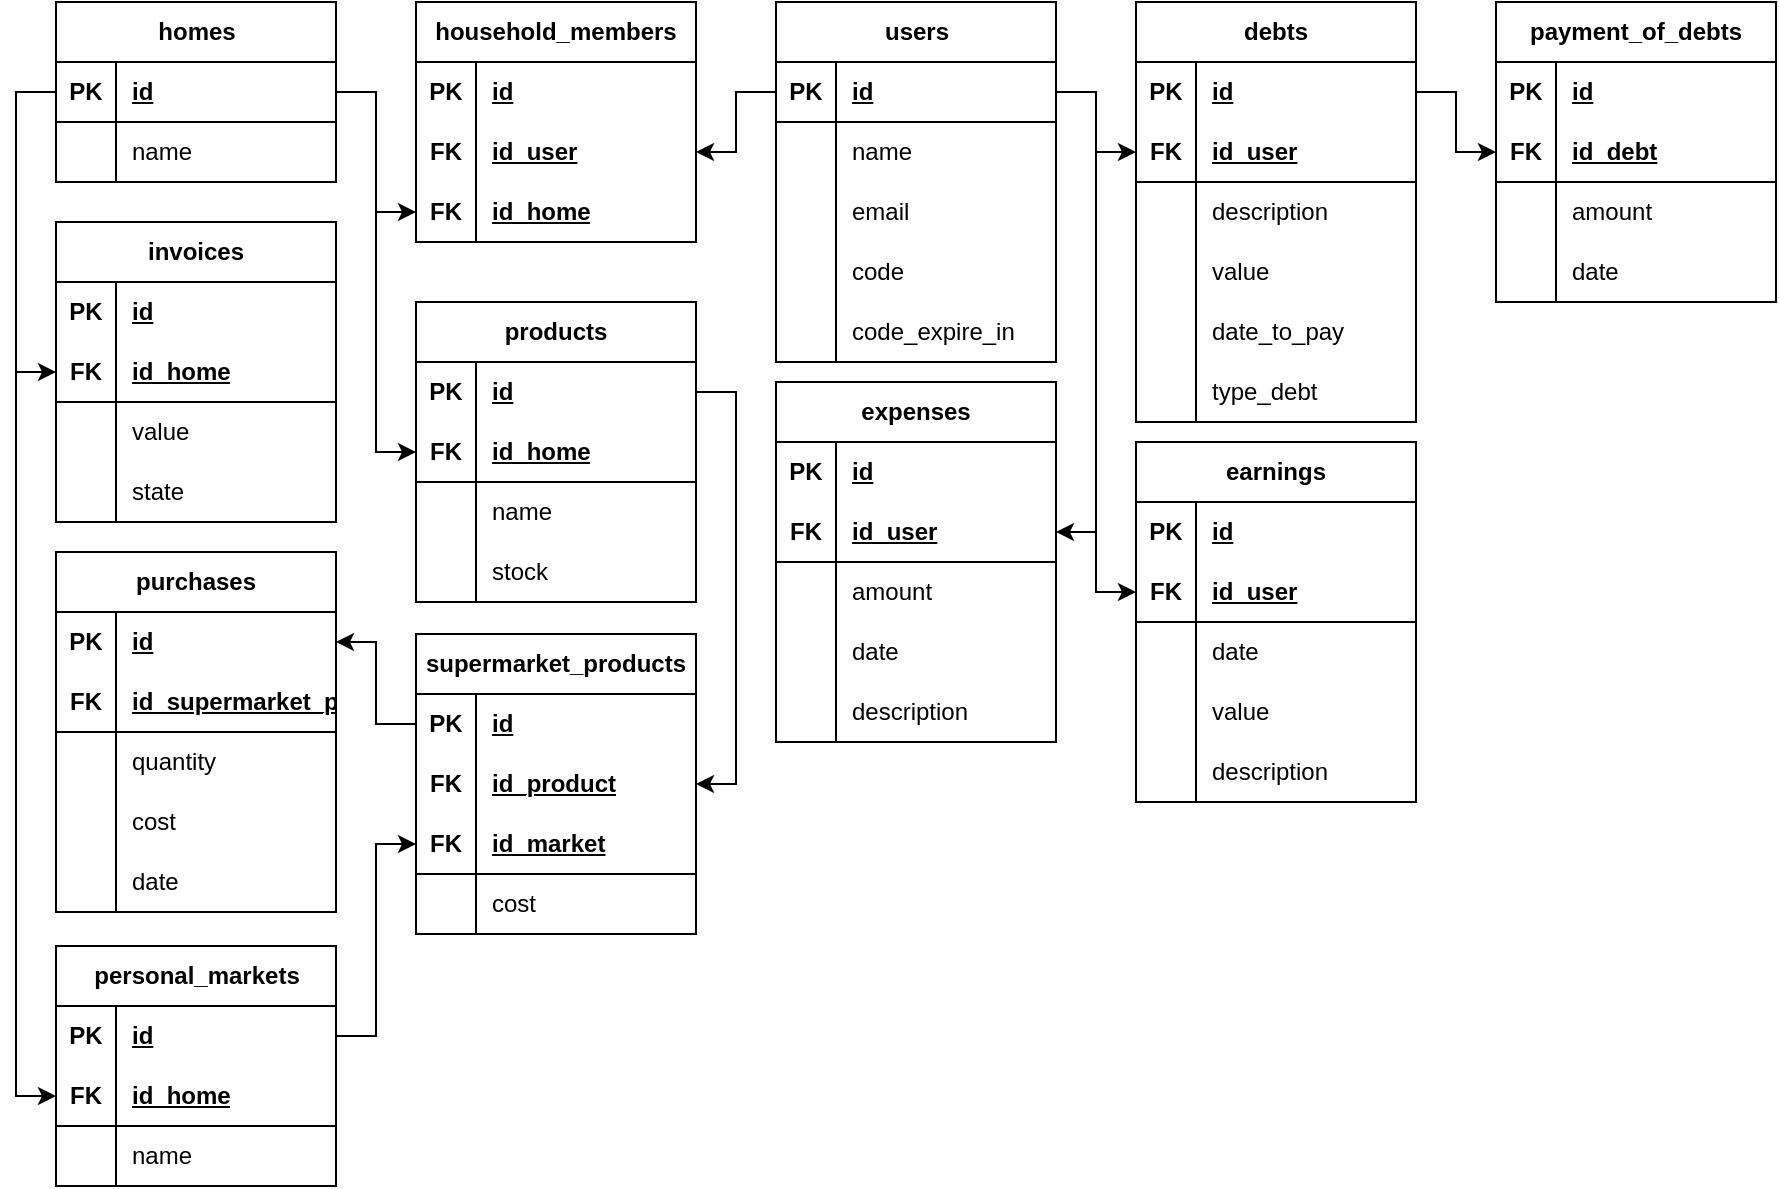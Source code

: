 <mxfile version="22.1.17" type="device">
  <diagram name="Page-1" id="uvVnItt-vGCPwo_DeW2X">
    <mxGraphModel dx="1674" dy="724" grid="1" gridSize="10" guides="1" tooltips="1" connect="1" arrows="1" fold="1" page="1" pageScale="1" pageWidth="919" pageHeight="1100" math="0" shadow="0">
      <root>
        <mxCell id="0" />
        <mxCell id="1" parent="0" />
        <mxCell id="PU5zKOmHV8RLl6AwX77w-1" value="homes" style="shape=table;startSize=30;container=1;collapsible=1;childLayout=tableLayout;fixedRows=1;rowLines=0;fontStyle=1;align=center;resizeLast=1;html=1;" parent="1" vertex="1">
          <mxGeometry x="30" y="20" width="140" height="90" as="geometry">
            <mxRectangle x="30" y="20" width="80" height="30" as="alternateBounds" />
          </mxGeometry>
        </mxCell>
        <mxCell id="PU5zKOmHV8RLl6AwX77w-2" value="" style="shape=tableRow;horizontal=0;startSize=0;swimlaneHead=0;swimlaneBody=0;fillColor=none;collapsible=0;dropTarget=0;points=[[0,0.5],[1,0.5]];portConstraint=eastwest;top=0;left=0;right=0;bottom=1;" parent="PU5zKOmHV8RLl6AwX77w-1" vertex="1">
          <mxGeometry y="30" width="140" height="30" as="geometry" />
        </mxCell>
        <mxCell id="PU5zKOmHV8RLl6AwX77w-3" value="PK" style="shape=partialRectangle;connectable=0;fillColor=none;top=0;left=0;bottom=0;right=0;fontStyle=1;overflow=hidden;whiteSpace=wrap;html=1;" parent="PU5zKOmHV8RLl6AwX77w-2" vertex="1">
          <mxGeometry width="30" height="30" as="geometry">
            <mxRectangle width="30" height="30" as="alternateBounds" />
          </mxGeometry>
        </mxCell>
        <mxCell id="PU5zKOmHV8RLl6AwX77w-4" value="id" style="shape=partialRectangle;connectable=0;fillColor=none;top=0;left=0;bottom=0;right=0;align=left;spacingLeft=6;fontStyle=5;overflow=hidden;whiteSpace=wrap;html=1;" parent="PU5zKOmHV8RLl6AwX77w-2" vertex="1">
          <mxGeometry x="30" width="110" height="30" as="geometry">
            <mxRectangle width="110" height="30" as="alternateBounds" />
          </mxGeometry>
        </mxCell>
        <mxCell id="PU5zKOmHV8RLl6AwX77w-5" value="" style="shape=tableRow;horizontal=0;startSize=0;swimlaneHead=0;swimlaneBody=0;fillColor=none;collapsible=0;dropTarget=0;points=[[0,0.5],[1,0.5]];portConstraint=eastwest;top=0;left=0;right=0;bottom=0;" parent="PU5zKOmHV8RLl6AwX77w-1" vertex="1">
          <mxGeometry y="60" width="140" height="30" as="geometry" />
        </mxCell>
        <mxCell id="PU5zKOmHV8RLl6AwX77w-6" value="" style="shape=partialRectangle;connectable=0;fillColor=none;top=0;left=0;bottom=0;right=0;editable=1;overflow=hidden;whiteSpace=wrap;html=1;" parent="PU5zKOmHV8RLl6AwX77w-5" vertex="1">
          <mxGeometry width="30" height="30" as="geometry">
            <mxRectangle width="30" height="30" as="alternateBounds" />
          </mxGeometry>
        </mxCell>
        <mxCell id="PU5zKOmHV8RLl6AwX77w-7" value="name" style="shape=partialRectangle;connectable=0;fillColor=none;top=0;left=0;bottom=0;right=0;align=left;spacingLeft=6;overflow=hidden;whiteSpace=wrap;html=1;" parent="PU5zKOmHV8RLl6AwX77w-5" vertex="1">
          <mxGeometry x="30" width="110" height="30" as="geometry">
            <mxRectangle width="110" height="30" as="alternateBounds" />
          </mxGeometry>
        </mxCell>
        <mxCell id="PU5zKOmHV8RLl6AwX77w-39" value="household_members" style="shape=table;startSize=30;container=1;collapsible=1;childLayout=tableLayout;fixedRows=1;rowLines=0;fontStyle=1;align=center;resizeLast=1;html=1;whiteSpace=wrap;" parent="1" vertex="1">
          <mxGeometry x="210" y="20" width="140" height="120" as="geometry">
            <mxRectangle x="210" y="20" width="160" height="30" as="alternateBounds" />
          </mxGeometry>
        </mxCell>
        <mxCell id="PU5zKOmHV8RLl6AwX77w-40" value="" style="shape=tableRow;horizontal=0;startSize=0;swimlaneHead=0;swimlaneBody=0;fillColor=none;collapsible=0;dropTarget=0;points=[[0,0.5],[1,0.5]];portConstraint=eastwest;top=0;left=0;right=0;bottom=0;html=1;" parent="PU5zKOmHV8RLl6AwX77w-39" vertex="1">
          <mxGeometry y="30" width="140" height="30" as="geometry" />
        </mxCell>
        <mxCell id="PU5zKOmHV8RLl6AwX77w-41" value="PK" style="shape=partialRectangle;connectable=0;fillColor=none;top=0;left=0;bottom=0;right=0;fontStyle=1;overflow=hidden;html=1;whiteSpace=wrap;" parent="PU5zKOmHV8RLl6AwX77w-40" vertex="1">
          <mxGeometry width="30" height="30" as="geometry">
            <mxRectangle width="30" height="30" as="alternateBounds" />
          </mxGeometry>
        </mxCell>
        <mxCell id="PU5zKOmHV8RLl6AwX77w-42" value="id" style="shape=partialRectangle;connectable=0;fillColor=none;top=0;left=0;bottom=0;right=0;align=left;spacingLeft=6;fontStyle=5;overflow=hidden;html=1;whiteSpace=wrap;" parent="PU5zKOmHV8RLl6AwX77w-40" vertex="1">
          <mxGeometry x="30" width="110" height="30" as="geometry">
            <mxRectangle width="110" height="30" as="alternateBounds" />
          </mxGeometry>
        </mxCell>
        <mxCell id="PU5zKOmHV8RLl6AwX77w-52" style="shape=tableRow;horizontal=0;startSize=0;swimlaneHead=0;swimlaneBody=0;fillColor=none;collapsible=0;dropTarget=0;points=[[0,0.5],[1,0.5]];portConstraint=eastwest;top=0;left=0;right=0;bottom=0;html=1;" parent="PU5zKOmHV8RLl6AwX77w-39" vertex="1">
          <mxGeometry y="60" width="140" height="30" as="geometry" />
        </mxCell>
        <mxCell id="PU5zKOmHV8RLl6AwX77w-53" value="FK" style="shape=partialRectangle;connectable=0;fillColor=none;top=0;left=0;bottom=0;right=0;fontStyle=1;overflow=hidden;html=1;whiteSpace=wrap;" parent="PU5zKOmHV8RLl6AwX77w-52" vertex="1">
          <mxGeometry width="30" height="30" as="geometry">
            <mxRectangle width="30" height="30" as="alternateBounds" />
          </mxGeometry>
        </mxCell>
        <mxCell id="PU5zKOmHV8RLl6AwX77w-54" value="id_user" style="shape=partialRectangle;connectable=0;fillColor=none;top=0;left=0;bottom=0;right=0;align=left;spacingLeft=6;fontStyle=5;overflow=hidden;html=1;whiteSpace=wrap;" parent="PU5zKOmHV8RLl6AwX77w-52" vertex="1">
          <mxGeometry x="30" width="110" height="30" as="geometry">
            <mxRectangle width="110" height="30" as="alternateBounds" />
          </mxGeometry>
        </mxCell>
        <mxCell id="PU5zKOmHV8RLl6AwX77w-43" value="" style="shape=tableRow;horizontal=0;startSize=0;swimlaneHead=0;swimlaneBody=0;fillColor=none;collapsible=0;dropTarget=0;points=[[0,0.5],[1,0.5]];portConstraint=eastwest;top=0;left=0;right=0;bottom=1;html=1;" parent="PU5zKOmHV8RLl6AwX77w-39" vertex="1">
          <mxGeometry y="90" width="140" height="30" as="geometry" />
        </mxCell>
        <mxCell id="PU5zKOmHV8RLl6AwX77w-44" value="FK" style="shape=partialRectangle;connectable=0;fillColor=none;top=0;left=0;bottom=0;right=0;fontStyle=1;overflow=hidden;html=1;whiteSpace=wrap;" parent="PU5zKOmHV8RLl6AwX77w-43" vertex="1">
          <mxGeometry width="30" height="30" as="geometry">
            <mxRectangle width="30" height="30" as="alternateBounds" />
          </mxGeometry>
        </mxCell>
        <mxCell id="PU5zKOmHV8RLl6AwX77w-45" value="id_home" style="shape=partialRectangle;connectable=0;fillColor=none;top=0;left=0;bottom=0;right=0;align=left;spacingLeft=6;fontStyle=5;overflow=hidden;html=1;whiteSpace=wrap;" parent="PU5zKOmHV8RLl6AwX77w-43" vertex="1">
          <mxGeometry x="30" width="110" height="30" as="geometry">
            <mxRectangle width="110" height="30" as="alternateBounds" />
          </mxGeometry>
        </mxCell>
        <mxCell id="PU5zKOmHV8RLl6AwX77w-55" style="edgeStyle=orthogonalEdgeStyle;rounded=0;orthogonalLoop=1;jettySize=auto;html=1;" parent="1" source="PU5zKOmHV8RLl6AwX77w-2" target="PU5zKOmHV8RLl6AwX77w-43" edge="1">
          <mxGeometry relative="1" as="geometry" />
        </mxCell>
        <mxCell id="PU5zKOmHV8RLl6AwX77w-56" value="users" style="shape=table;startSize=30;container=1;collapsible=1;childLayout=tableLayout;fixedRows=1;rowLines=0;fontStyle=1;align=center;resizeLast=1;html=1;" parent="1" vertex="1">
          <mxGeometry x="390" y="20" width="140" height="180" as="geometry">
            <mxRectangle x="390" y="20" width="70" height="30" as="alternateBounds" />
          </mxGeometry>
        </mxCell>
        <mxCell id="PU5zKOmHV8RLl6AwX77w-57" value="" style="shape=tableRow;horizontal=0;startSize=0;swimlaneHead=0;swimlaneBody=0;fillColor=none;collapsible=0;dropTarget=0;points=[[0,0.5],[1,0.5]];portConstraint=eastwest;top=0;left=0;right=0;bottom=1;" parent="PU5zKOmHV8RLl6AwX77w-56" vertex="1">
          <mxGeometry y="30" width="140" height="30" as="geometry" />
        </mxCell>
        <mxCell id="PU5zKOmHV8RLl6AwX77w-58" value="PK" style="shape=partialRectangle;connectable=0;fillColor=none;top=0;left=0;bottom=0;right=0;fontStyle=1;overflow=hidden;whiteSpace=wrap;html=1;" parent="PU5zKOmHV8RLl6AwX77w-57" vertex="1">
          <mxGeometry width="30" height="30" as="geometry">
            <mxRectangle width="30" height="30" as="alternateBounds" />
          </mxGeometry>
        </mxCell>
        <mxCell id="PU5zKOmHV8RLl6AwX77w-59" value="id" style="shape=partialRectangle;connectable=0;fillColor=none;top=0;left=0;bottom=0;right=0;align=left;spacingLeft=6;fontStyle=5;overflow=hidden;whiteSpace=wrap;html=1;" parent="PU5zKOmHV8RLl6AwX77w-57" vertex="1">
          <mxGeometry x="30" width="110" height="30" as="geometry">
            <mxRectangle width="110" height="30" as="alternateBounds" />
          </mxGeometry>
        </mxCell>
        <mxCell id="PU5zKOmHV8RLl6AwX77w-60" value="" style="shape=tableRow;horizontal=0;startSize=0;swimlaneHead=0;swimlaneBody=0;fillColor=none;collapsible=0;dropTarget=0;points=[[0,0.5],[1,0.5]];portConstraint=eastwest;top=0;left=0;right=0;bottom=0;" parent="PU5zKOmHV8RLl6AwX77w-56" vertex="1">
          <mxGeometry y="60" width="140" height="30" as="geometry" />
        </mxCell>
        <mxCell id="PU5zKOmHV8RLl6AwX77w-61" value="" style="shape=partialRectangle;connectable=0;fillColor=none;top=0;left=0;bottom=0;right=0;editable=1;overflow=hidden;whiteSpace=wrap;html=1;" parent="PU5zKOmHV8RLl6AwX77w-60" vertex="1">
          <mxGeometry width="30" height="30" as="geometry">
            <mxRectangle width="30" height="30" as="alternateBounds" />
          </mxGeometry>
        </mxCell>
        <mxCell id="PU5zKOmHV8RLl6AwX77w-62" value="name" style="shape=partialRectangle;connectable=0;fillColor=none;top=0;left=0;bottom=0;right=0;align=left;spacingLeft=6;overflow=hidden;whiteSpace=wrap;html=1;" parent="PU5zKOmHV8RLl6AwX77w-60" vertex="1">
          <mxGeometry x="30" width="110" height="30" as="geometry">
            <mxRectangle width="110" height="30" as="alternateBounds" />
          </mxGeometry>
        </mxCell>
        <mxCell id="PU5zKOmHV8RLl6AwX77w-63" value="" style="shape=tableRow;horizontal=0;startSize=0;swimlaneHead=0;swimlaneBody=0;fillColor=none;collapsible=0;dropTarget=0;points=[[0,0.5],[1,0.5]];portConstraint=eastwest;top=0;left=0;right=0;bottom=0;" parent="PU5zKOmHV8RLl6AwX77w-56" vertex="1">
          <mxGeometry y="90" width="140" height="30" as="geometry" />
        </mxCell>
        <mxCell id="PU5zKOmHV8RLl6AwX77w-64" value="" style="shape=partialRectangle;connectable=0;fillColor=none;top=0;left=0;bottom=0;right=0;editable=1;overflow=hidden;whiteSpace=wrap;html=1;" parent="PU5zKOmHV8RLl6AwX77w-63" vertex="1">
          <mxGeometry width="30" height="30" as="geometry">
            <mxRectangle width="30" height="30" as="alternateBounds" />
          </mxGeometry>
        </mxCell>
        <mxCell id="PU5zKOmHV8RLl6AwX77w-65" value="email" style="shape=partialRectangle;connectable=0;fillColor=none;top=0;left=0;bottom=0;right=0;align=left;spacingLeft=6;overflow=hidden;whiteSpace=wrap;html=1;" parent="PU5zKOmHV8RLl6AwX77w-63" vertex="1">
          <mxGeometry x="30" width="110" height="30" as="geometry">
            <mxRectangle width="110" height="30" as="alternateBounds" />
          </mxGeometry>
        </mxCell>
        <mxCell id="PU5zKOmHV8RLl6AwX77w-66" value="" style="shape=tableRow;horizontal=0;startSize=0;swimlaneHead=0;swimlaneBody=0;fillColor=none;collapsible=0;dropTarget=0;points=[[0,0.5],[1,0.5]];portConstraint=eastwest;top=0;left=0;right=0;bottom=0;" parent="PU5zKOmHV8RLl6AwX77w-56" vertex="1">
          <mxGeometry y="120" width="140" height="30" as="geometry" />
        </mxCell>
        <mxCell id="PU5zKOmHV8RLl6AwX77w-67" value="" style="shape=partialRectangle;connectable=0;fillColor=none;top=0;left=0;bottom=0;right=0;editable=1;overflow=hidden;whiteSpace=wrap;html=1;" parent="PU5zKOmHV8RLl6AwX77w-66" vertex="1">
          <mxGeometry width="30" height="30" as="geometry">
            <mxRectangle width="30" height="30" as="alternateBounds" />
          </mxGeometry>
        </mxCell>
        <mxCell id="PU5zKOmHV8RLl6AwX77w-68" value="code" style="shape=partialRectangle;connectable=0;fillColor=none;top=0;left=0;bottom=0;right=0;align=left;spacingLeft=6;overflow=hidden;whiteSpace=wrap;html=1;" parent="PU5zKOmHV8RLl6AwX77w-66" vertex="1">
          <mxGeometry x="30" width="110" height="30" as="geometry">
            <mxRectangle width="110" height="30" as="alternateBounds" />
          </mxGeometry>
        </mxCell>
        <mxCell id="BmZ24VaSEGD09i6ftH6I-1" style="shape=tableRow;horizontal=0;startSize=0;swimlaneHead=0;swimlaneBody=0;fillColor=none;collapsible=0;dropTarget=0;points=[[0,0.5],[1,0.5]];portConstraint=eastwest;top=0;left=0;right=0;bottom=0;" parent="PU5zKOmHV8RLl6AwX77w-56" vertex="1">
          <mxGeometry y="150" width="140" height="30" as="geometry" />
        </mxCell>
        <mxCell id="BmZ24VaSEGD09i6ftH6I-2" style="shape=partialRectangle;connectable=0;fillColor=none;top=0;left=0;bottom=0;right=0;editable=1;overflow=hidden;whiteSpace=wrap;html=1;" parent="BmZ24VaSEGD09i6ftH6I-1" vertex="1">
          <mxGeometry width="30" height="30" as="geometry">
            <mxRectangle width="30" height="30" as="alternateBounds" />
          </mxGeometry>
        </mxCell>
        <mxCell id="BmZ24VaSEGD09i6ftH6I-3" value="code_expire_in" style="shape=partialRectangle;connectable=0;fillColor=none;top=0;left=0;bottom=0;right=0;align=left;spacingLeft=6;overflow=hidden;whiteSpace=wrap;html=1;" parent="BmZ24VaSEGD09i6ftH6I-1" vertex="1">
          <mxGeometry x="30" width="110" height="30" as="geometry">
            <mxRectangle width="110" height="30" as="alternateBounds" />
          </mxGeometry>
        </mxCell>
        <mxCell id="PU5zKOmHV8RLl6AwX77w-72" style="edgeStyle=orthogonalEdgeStyle;rounded=0;orthogonalLoop=1;jettySize=auto;html=1;" parent="1" source="PU5zKOmHV8RLl6AwX77w-57" target="PU5zKOmHV8RLl6AwX77w-52" edge="1">
          <mxGeometry relative="1" as="geometry" />
        </mxCell>
        <mxCell id="PU5zKOmHV8RLl6AwX77w-73" value="debts" style="shape=table;startSize=30;container=1;collapsible=1;childLayout=tableLayout;fixedRows=1;rowLines=0;fontStyle=1;align=center;resizeLast=1;html=1;whiteSpace=wrap;" parent="1" vertex="1">
          <mxGeometry x="570" y="20" width="140" height="210" as="geometry" />
        </mxCell>
        <mxCell id="PU5zKOmHV8RLl6AwX77w-74" value="" style="shape=tableRow;horizontal=0;startSize=0;swimlaneHead=0;swimlaneBody=0;fillColor=none;collapsible=0;dropTarget=0;points=[[0,0.5],[1,0.5]];portConstraint=eastwest;top=0;left=0;right=0;bottom=0;html=1;swimlaneLine=1;" parent="PU5zKOmHV8RLl6AwX77w-73" vertex="1">
          <mxGeometry y="30" width="140" height="30" as="geometry" />
        </mxCell>
        <mxCell id="PU5zKOmHV8RLl6AwX77w-75" value="PK" style="shape=partialRectangle;connectable=0;fillColor=none;top=0;left=0;bottom=0;right=0;fontStyle=1;overflow=hidden;html=1;whiteSpace=wrap;" parent="PU5zKOmHV8RLl6AwX77w-74" vertex="1">
          <mxGeometry width="30" height="30" as="geometry">
            <mxRectangle width="30" height="30" as="alternateBounds" />
          </mxGeometry>
        </mxCell>
        <mxCell id="PU5zKOmHV8RLl6AwX77w-76" value="id" style="shape=partialRectangle;connectable=0;fillColor=none;top=0;left=0;bottom=0;right=0;align=left;spacingLeft=6;fontStyle=5;overflow=hidden;html=1;whiteSpace=wrap;" parent="PU5zKOmHV8RLl6AwX77w-74" vertex="1">
          <mxGeometry x="30" width="110" height="30" as="geometry">
            <mxRectangle width="110" height="30" as="alternateBounds" />
          </mxGeometry>
        </mxCell>
        <mxCell id="PU5zKOmHV8RLl6AwX77w-95" style="shape=tableRow;horizontal=0;startSize=0;swimlaneHead=0;swimlaneBody=0;fillColor=none;collapsible=0;dropTarget=0;points=[[0,0.5],[1,0.5]];portConstraint=eastwest;top=0;left=0;right=0;bottom=1;html=1;swimlaneLine=1;" parent="PU5zKOmHV8RLl6AwX77w-73" vertex="1">
          <mxGeometry y="60" width="140" height="30" as="geometry" />
        </mxCell>
        <mxCell id="PU5zKOmHV8RLl6AwX77w-96" value="FK" style="shape=partialRectangle;connectable=0;fillColor=none;top=0;left=0;bottom=0;right=0;fontStyle=1;overflow=hidden;html=1;whiteSpace=wrap;" parent="PU5zKOmHV8RLl6AwX77w-95" vertex="1">
          <mxGeometry width="30" height="30" as="geometry">
            <mxRectangle width="30" height="30" as="alternateBounds" />
          </mxGeometry>
        </mxCell>
        <mxCell id="PU5zKOmHV8RLl6AwX77w-97" value="id_user" style="shape=partialRectangle;connectable=0;fillColor=none;top=0;left=0;bottom=0;right=0;align=left;spacingLeft=6;fontStyle=5;overflow=hidden;html=1;whiteSpace=wrap;" parent="PU5zKOmHV8RLl6AwX77w-95" vertex="1">
          <mxGeometry x="30" width="110" height="30" as="geometry">
            <mxRectangle width="110" height="30" as="alternateBounds" />
          </mxGeometry>
        </mxCell>
        <mxCell id="PU5zKOmHV8RLl6AwX77w-80" value="" style="shape=tableRow;horizontal=0;startSize=0;swimlaneHead=0;swimlaneBody=0;fillColor=none;collapsible=0;dropTarget=0;points=[[0,0.5],[1,0.5]];portConstraint=eastwest;top=0;left=0;right=0;bottom=0;html=1;" parent="PU5zKOmHV8RLl6AwX77w-73" vertex="1">
          <mxGeometry y="90" width="140" height="30" as="geometry" />
        </mxCell>
        <mxCell id="PU5zKOmHV8RLl6AwX77w-81" value="" style="shape=partialRectangle;connectable=0;fillColor=none;top=0;left=0;bottom=0;right=0;editable=1;overflow=hidden;html=1;whiteSpace=wrap;" parent="PU5zKOmHV8RLl6AwX77w-80" vertex="1">
          <mxGeometry width="30" height="30" as="geometry">
            <mxRectangle width="30" height="30" as="alternateBounds" />
          </mxGeometry>
        </mxCell>
        <mxCell id="PU5zKOmHV8RLl6AwX77w-82" value="description" style="shape=partialRectangle;connectable=0;fillColor=none;top=0;left=0;bottom=0;right=0;align=left;spacingLeft=6;overflow=hidden;html=1;whiteSpace=wrap;" parent="PU5zKOmHV8RLl6AwX77w-80" vertex="1">
          <mxGeometry x="30" width="110" height="30" as="geometry">
            <mxRectangle width="110" height="30" as="alternateBounds" />
          </mxGeometry>
        </mxCell>
        <mxCell id="PU5zKOmHV8RLl6AwX77w-83" value="" style="shape=tableRow;horizontal=0;startSize=0;swimlaneHead=0;swimlaneBody=0;fillColor=none;collapsible=0;dropTarget=0;points=[[0,0.5],[1,0.5]];portConstraint=eastwest;top=0;left=0;right=0;bottom=0;html=1;" parent="PU5zKOmHV8RLl6AwX77w-73" vertex="1">
          <mxGeometry y="120" width="140" height="30" as="geometry" />
        </mxCell>
        <mxCell id="PU5zKOmHV8RLl6AwX77w-84" value="" style="shape=partialRectangle;connectable=0;fillColor=none;top=0;left=0;bottom=0;right=0;editable=1;overflow=hidden;html=1;whiteSpace=wrap;" parent="PU5zKOmHV8RLl6AwX77w-83" vertex="1">
          <mxGeometry width="30" height="30" as="geometry">
            <mxRectangle width="30" height="30" as="alternateBounds" />
          </mxGeometry>
        </mxCell>
        <mxCell id="PU5zKOmHV8RLl6AwX77w-85" value="value" style="shape=partialRectangle;connectable=0;fillColor=none;top=0;left=0;bottom=0;right=0;align=left;spacingLeft=6;overflow=hidden;html=1;whiteSpace=wrap;" parent="PU5zKOmHV8RLl6AwX77w-83" vertex="1">
          <mxGeometry x="30" width="110" height="30" as="geometry">
            <mxRectangle width="110" height="30" as="alternateBounds" />
          </mxGeometry>
        </mxCell>
        <mxCell id="PU5zKOmHV8RLl6AwX77w-86" style="shape=tableRow;horizontal=0;startSize=0;swimlaneHead=0;swimlaneBody=0;fillColor=none;collapsible=0;dropTarget=0;points=[[0,0.5],[1,0.5]];portConstraint=eastwest;top=0;left=0;right=0;bottom=0;html=1;" parent="PU5zKOmHV8RLl6AwX77w-73" vertex="1">
          <mxGeometry y="150" width="140" height="30" as="geometry" />
        </mxCell>
        <mxCell id="PU5zKOmHV8RLl6AwX77w-87" style="shape=partialRectangle;connectable=0;fillColor=none;top=0;left=0;bottom=0;right=0;editable=1;overflow=hidden;html=1;whiteSpace=wrap;" parent="PU5zKOmHV8RLl6AwX77w-86" vertex="1">
          <mxGeometry width="30" height="30" as="geometry">
            <mxRectangle width="30" height="30" as="alternateBounds" />
          </mxGeometry>
        </mxCell>
        <mxCell id="PU5zKOmHV8RLl6AwX77w-88" value="date_to_pay" style="shape=partialRectangle;connectable=0;fillColor=none;top=0;left=0;bottom=0;right=0;align=left;spacingLeft=6;overflow=hidden;html=1;whiteSpace=wrap;" parent="PU5zKOmHV8RLl6AwX77w-86" vertex="1">
          <mxGeometry x="30" width="110" height="30" as="geometry">
            <mxRectangle width="110" height="30" as="alternateBounds" />
          </mxGeometry>
        </mxCell>
        <mxCell id="PU5zKOmHV8RLl6AwX77w-89" style="shape=tableRow;horizontal=0;startSize=0;swimlaneHead=0;swimlaneBody=0;fillColor=none;collapsible=0;dropTarget=0;points=[[0,0.5],[1,0.5]];portConstraint=eastwest;top=0;left=0;right=0;bottom=0;html=1;" parent="PU5zKOmHV8RLl6AwX77w-73" vertex="1">
          <mxGeometry y="180" width="140" height="30" as="geometry" />
        </mxCell>
        <mxCell id="PU5zKOmHV8RLl6AwX77w-90" style="shape=partialRectangle;connectable=0;fillColor=none;top=0;left=0;bottom=0;right=0;editable=1;overflow=hidden;html=1;whiteSpace=wrap;" parent="PU5zKOmHV8RLl6AwX77w-89" vertex="1">
          <mxGeometry width="30" height="30" as="geometry">
            <mxRectangle width="30" height="30" as="alternateBounds" />
          </mxGeometry>
        </mxCell>
        <mxCell id="PU5zKOmHV8RLl6AwX77w-91" value="type_debt" style="shape=partialRectangle;connectable=0;fillColor=none;top=0;left=0;bottom=0;right=0;align=left;spacingLeft=6;overflow=hidden;html=1;whiteSpace=wrap;" parent="PU5zKOmHV8RLl6AwX77w-89" vertex="1">
          <mxGeometry x="30" width="110" height="30" as="geometry">
            <mxRectangle width="110" height="30" as="alternateBounds" />
          </mxGeometry>
        </mxCell>
        <mxCell id="PU5zKOmHV8RLl6AwX77w-100" style="edgeStyle=orthogonalEdgeStyle;rounded=0;orthogonalLoop=1;jettySize=auto;html=1;" parent="1" source="PU5zKOmHV8RLl6AwX77w-57" target="PU5zKOmHV8RLl6AwX77w-95" edge="1">
          <mxGeometry relative="1" as="geometry" />
        </mxCell>
        <mxCell id="PU5zKOmHV8RLl6AwX77w-101" value="invoices" style="shape=table;startSize=30;container=1;collapsible=1;childLayout=tableLayout;fixedRows=1;rowLines=0;fontStyle=1;align=center;resizeLast=1;html=1;whiteSpace=wrap;" parent="1" vertex="1">
          <mxGeometry x="30" y="130" width="140" height="150" as="geometry" />
        </mxCell>
        <mxCell id="PU5zKOmHV8RLl6AwX77w-102" value="" style="shape=tableRow;horizontal=0;startSize=0;swimlaneHead=0;swimlaneBody=0;fillColor=none;collapsible=0;dropTarget=0;points=[[0,0.5],[1,0.5]];portConstraint=eastwest;top=0;left=0;right=0;bottom=0;html=1;" parent="PU5zKOmHV8RLl6AwX77w-101" vertex="1">
          <mxGeometry y="30" width="140" height="30" as="geometry" />
        </mxCell>
        <mxCell id="PU5zKOmHV8RLl6AwX77w-103" value="PK" style="shape=partialRectangle;connectable=0;fillColor=none;top=0;left=0;bottom=0;right=0;fontStyle=1;overflow=hidden;html=1;whiteSpace=wrap;" parent="PU5zKOmHV8RLl6AwX77w-102" vertex="1">
          <mxGeometry width="30" height="30" as="geometry">
            <mxRectangle width="30" height="30" as="alternateBounds" />
          </mxGeometry>
        </mxCell>
        <mxCell id="PU5zKOmHV8RLl6AwX77w-104" value="id" style="shape=partialRectangle;connectable=0;fillColor=none;top=0;left=0;bottom=0;right=0;align=left;spacingLeft=6;fontStyle=5;overflow=hidden;html=1;whiteSpace=wrap;" parent="PU5zKOmHV8RLl6AwX77w-102" vertex="1">
          <mxGeometry x="30" width="110" height="30" as="geometry">
            <mxRectangle width="110" height="30" as="alternateBounds" />
          </mxGeometry>
        </mxCell>
        <mxCell id="PU5zKOmHV8RLl6AwX77w-105" value="" style="shape=tableRow;horizontal=0;startSize=0;swimlaneHead=0;swimlaneBody=0;fillColor=none;collapsible=0;dropTarget=0;points=[[0,0.5],[1,0.5]];portConstraint=eastwest;top=0;left=0;right=0;bottom=1;html=1;" parent="PU5zKOmHV8RLl6AwX77w-101" vertex="1">
          <mxGeometry y="60" width="140" height="30" as="geometry" />
        </mxCell>
        <mxCell id="PU5zKOmHV8RLl6AwX77w-106" value="FK" style="shape=partialRectangle;connectable=0;fillColor=none;top=0;left=0;bottom=0;right=0;fontStyle=1;overflow=hidden;html=1;whiteSpace=wrap;" parent="PU5zKOmHV8RLl6AwX77w-105" vertex="1">
          <mxGeometry width="30" height="30" as="geometry">
            <mxRectangle width="30" height="30" as="alternateBounds" />
          </mxGeometry>
        </mxCell>
        <mxCell id="PU5zKOmHV8RLl6AwX77w-107" value="id_home" style="shape=partialRectangle;connectable=0;fillColor=none;top=0;left=0;bottom=0;right=0;align=left;spacingLeft=6;fontStyle=5;overflow=hidden;html=1;whiteSpace=wrap;" parent="PU5zKOmHV8RLl6AwX77w-105" vertex="1">
          <mxGeometry x="30" width="110" height="30" as="geometry">
            <mxRectangle width="110" height="30" as="alternateBounds" />
          </mxGeometry>
        </mxCell>
        <mxCell id="PU5zKOmHV8RLl6AwX77w-108" value="" style="shape=tableRow;horizontal=0;startSize=0;swimlaneHead=0;swimlaneBody=0;fillColor=none;collapsible=0;dropTarget=0;points=[[0,0.5],[1,0.5]];portConstraint=eastwest;top=0;left=0;right=0;bottom=0;html=1;" parent="PU5zKOmHV8RLl6AwX77w-101" vertex="1">
          <mxGeometry y="90" width="140" height="30" as="geometry" />
        </mxCell>
        <mxCell id="PU5zKOmHV8RLl6AwX77w-109" value="" style="shape=partialRectangle;connectable=0;fillColor=none;top=0;left=0;bottom=0;right=0;editable=1;overflow=hidden;html=1;whiteSpace=wrap;" parent="PU5zKOmHV8RLl6AwX77w-108" vertex="1">
          <mxGeometry width="30" height="30" as="geometry">
            <mxRectangle width="30" height="30" as="alternateBounds" />
          </mxGeometry>
        </mxCell>
        <mxCell id="PU5zKOmHV8RLl6AwX77w-110" value="value" style="shape=partialRectangle;connectable=0;fillColor=none;top=0;left=0;bottom=0;right=0;align=left;spacingLeft=6;overflow=hidden;html=1;whiteSpace=wrap;" parent="PU5zKOmHV8RLl6AwX77w-108" vertex="1">
          <mxGeometry x="30" width="110" height="30" as="geometry">
            <mxRectangle width="110" height="30" as="alternateBounds" />
          </mxGeometry>
        </mxCell>
        <mxCell id="PU5zKOmHV8RLl6AwX77w-111" value="" style="shape=tableRow;horizontal=0;startSize=0;swimlaneHead=0;swimlaneBody=0;fillColor=none;collapsible=0;dropTarget=0;points=[[0,0.5],[1,0.5]];portConstraint=eastwest;top=0;left=0;right=0;bottom=0;html=1;" parent="PU5zKOmHV8RLl6AwX77w-101" vertex="1">
          <mxGeometry y="120" width="140" height="30" as="geometry" />
        </mxCell>
        <mxCell id="PU5zKOmHV8RLl6AwX77w-112" value="" style="shape=partialRectangle;connectable=0;fillColor=none;top=0;left=0;bottom=0;right=0;editable=1;overflow=hidden;html=1;whiteSpace=wrap;" parent="PU5zKOmHV8RLl6AwX77w-111" vertex="1">
          <mxGeometry width="30" height="30" as="geometry">
            <mxRectangle width="30" height="30" as="alternateBounds" />
          </mxGeometry>
        </mxCell>
        <mxCell id="PU5zKOmHV8RLl6AwX77w-113" value="state" style="shape=partialRectangle;connectable=0;fillColor=none;top=0;left=0;bottom=0;right=0;align=left;spacingLeft=6;overflow=hidden;html=1;whiteSpace=wrap;" parent="PU5zKOmHV8RLl6AwX77w-111" vertex="1">
          <mxGeometry x="30" width="110" height="30" as="geometry">
            <mxRectangle width="110" height="30" as="alternateBounds" />
          </mxGeometry>
        </mxCell>
        <mxCell id="PU5zKOmHV8RLl6AwX77w-114" style="edgeStyle=orthogonalEdgeStyle;rounded=0;orthogonalLoop=1;jettySize=auto;html=1;entryX=0;entryY=0.5;entryDx=0;entryDy=0;" parent="1" source="PU5zKOmHV8RLl6AwX77w-2" target="PU5zKOmHV8RLl6AwX77w-105" edge="1">
          <mxGeometry relative="1" as="geometry" />
        </mxCell>
        <mxCell id="PU5zKOmHV8RLl6AwX77w-115" value="earnings" style="shape=table;startSize=30;container=1;collapsible=1;childLayout=tableLayout;fixedRows=1;rowLines=0;fontStyle=1;align=center;resizeLast=1;html=1;whiteSpace=wrap;" parent="1" vertex="1">
          <mxGeometry x="570" y="240" width="140" height="180" as="geometry" />
        </mxCell>
        <mxCell id="PU5zKOmHV8RLl6AwX77w-116" value="" style="shape=tableRow;horizontal=0;startSize=0;swimlaneHead=0;swimlaneBody=0;fillColor=none;collapsible=0;dropTarget=0;points=[[0,0.5],[1,0.5]];portConstraint=eastwest;top=0;left=0;right=0;bottom=0;html=1;" parent="PU5zKOmHV8RLl6AwX77w-115" vertex="1">
          <mxGeometry y="30" width="140" height="30" as="geometry" />
        </mxCell>
        <mxCell id="PU5zKOmHV8RLl6AwX77w-117" value="PK" style="shape=partialRectangle;connectable=0;fillColor=none;top=0;left=0;bottom=0;right=0;fontStyle=1;overflow=hidden;html=1;whiteSpace=wrap;" parent="PU5zKOmHV8RLl6AwX77w-116" vertex="1">
          <mxGeometry width="30" height="30" as="geometry">
            <mxRectangle width="30" height="30" as="alternateBounds" />
          </mxGeometry>
        </mxCell>
        <mxCell id="PU5zKOmHV8RLl6AwX77w-118" value="id" style="shape=partialRectangle;connectable=0;fillColor=none;top=0;left=0;bottom=0;right=0;align=left;spacingLeft=6;fontStyle=5;overflow=hidden;html=1;whiteSpace=wrap;" parent="PU5zKOmHV8RLl6AwX77w-116" vertex="1">
          <mxGeometry x="30" width="110" height="30" as="geometry">
            <mxRectangle width="110" height="30" as="alternateBounds" />
          </mxGeometry>
        </mxCell>
        <mxCell id="PU5zKOmHV8RLl6AwX77w-119" value="" style="shape=tableRow;horizontal=0;startSize=0;swimlaneHead=0;swimlaneBody=0;fillColor=none;collapsible=0;dropTarget=0;points=[[0,0.5],[1,0.5]];portConstraint=eastwest;top=0;left=0;right=0;bottom=1;html=1;" parent="PU5zKOmHV8RLl6AwX77w-115" vertex="1">
          <mxGeometry y="60" width="140" height="30" as="geometry" />
        </mxCell>
        <mxCell id="PU5zKOmHV8RLl6AwX77w-120" value="FK" style="shape=partialRectangle;connectable=0;fillColor=none;top=0;left=0;bottom=0;right=0;fontStyle=1;overflow=hidden;html=1;whiteSpace=wrap;" parent="PU5zKOmHV8RLl6AwX77w-119" vertex="1">
          <mxGeometry width="30" height="30" as="geometry">
            <mxRectangle width="30" height="30" as="alternateBounds" />
          </mxGeometry>
        </mxCell>
        <mxCell id="PU5zKOmHV8RLl6AwX77w-121" value="id_user" style="shape=partialRectangle;connectable=0;fillColor=none;top=0;left=0;bottom=0;right=0;align=left;spacingLeft=6;fontStyle=5;overflow=hidden;html=1;whiteSpace=wrap;" parent="PU5zKOmHV8RLl6AwX77w-119" vertex="1">
          <mxGeometry x="30" width="110" height="30" as="geometry">
            <mxRectangle width="110" height="30" as="alternateBounds" />
          </mxGeometry>
        </mxCell>
        <mxCell id="PU5zKOmHV8RLl6AwX77w-122" value="" style="shape=tableRow;horizontal=0;startSize=0;swimlaneHead=0;swimlaneBody=0;fillColor=none;collapsible=0;dropTarget=0;points=[[0,0.5],[1,0.5]];portConstraint=eastwest;top=0;left=0;right=0;bottom=0;html=1;" parent="PU5zKOmHV8RLl6AwX77w-115" vertex="1">
          <mxGeometry y="90" width="140" height="30" as="geometry" />
        </mxCell>
        <mxCell id="PU5zKOmHV8RLl6AwX77w-123" value="" style="shape=partialRectangle;connectable=0;fillColor=none;top=0;left=0;bottom=0;right=0;editable=1;overflow=hidden;html=1;whiteSpace=wrap;" parent="PU5zKOmHV8RLl6AwX77w-122" vertex="1">
          <mxGeometry width="30" height="30" as="geometry">
            <mxRectangle width="30" height="30" as="alternateBounds" />
          </mxGeometry>
        </mxCell>
        <mxCell id="PU5zKOmHV8RLl6AwX77w-124" value="date" style="shape=partialRectangle;connectable=0;fillColor=none;top=0;left=0;bottom=0;right=0;align=left;spacingLeft=6;overflow=hidden;html=1;whiteSpace=wrap;" parent="PU5zKOmHV8RLl6AwX77w-122" vertex="1">
          <mxGeometry x="30" width="110" height="30" as="geometry">
            <mxRectangle width="110" height="30" as="alternateBounds" />
          </mxGeometry>
        </mxCell>
        <mxCell id="PU5zKOmHV8RLl6AwX77w-125" value="" style="shape=tableRow;horizontal=0;startSize=0;swimlaneHead=0;swimlaneBody=0;fillColor=none;collapsible=0;dropTarget=0;points=[[0,0.5],[1,0.5]];portConstraint=eastwest;top=0;left=0;right=0;bottom=0;html=1;" parent="PU5zKOmHV8RLl6AwX77w-115" vertex="1">
          <mxGeometry y="120" width="140" height="30" as="geometry" />
        </mxCell>
        <mxCell id="PU5zKOmHV8RLl6AwX77w-126" value="" style="shape=partialRectangle;connectable=0;fillColor=none;top=0;left=0;bottom=0;right=0;editable=1;overflow=hidden;html=1;whiteSpace=wrap;" parent="PU5zKOmHV8RLl6AwX77w-125" vertex="1">
          <mxGeometry width="30" height="30" as="geometry">
            <mxRectangle width="30" height="30" as="alternateBounds" />
          </mxGeometry>
        </mxCell>
        <mxCell id="PU5zKOmHV8RLl6AwX77w-127" value="value" style="shape=partialRectangle;connectable=0;fillColor=none;top=0;left=0;bottom=0;right=0;align=left;spacingLeft=6;overflow=hidden;html=1;whiteSpace=wrap;" parent="PU5zKOmHV8RLl6AwX77w-125" vertex="1">
          <mxGeometry x="30" width="110" height="30" as="geometry">
            <mxRectangle width="110" height="30" as="alternateBounds" />
          </mxGeometry>
        </mxCell>
        <mxCell id="PU5zKOmHV8RLl6AwX77w-128" style="shape=tableRow;horizontal=0;startSize=0;swimlaneHead=0;swimlaneBody=0;fillColor=none;collapsible=0;dropTarget=0;points=[[0,0.5],[1,0.5]];portConstraint=eastwest;top=0;left=0;right=0;bottom=0;html=1;" parent="PU5zKOmHV8RLl6AwX77w-115" vertex="1">
          <mxGeometry y="150" width="140" height="30" as="geometry" />
        </mxCell>
        <mxCell id="PU5zKOmHV8RLl6AwX77w-129" style="shape=partialRectangle;connectable=0;fillColor=none;top=0;left=0;bottom=0;right=0;editable=1;overflow=hidden;html=1;whiteSpace=wrap;" parent="PU5zKOmHV8RLl6AwX77w-128" vertex="1">
          <mxGeometry width="30" height="30" as="geometry">
            <mxRectangle width="30" height="30" as="alternateBounds" />
          </mxGeometry>
        </mxCell>
        <mxCell id="PU5zKOmHV8RLl6AwX77w-130" value="description" style="shape=partialRectangle;connectable=0;fillColor=none;top=0;left=0;bottom=0;right=0;align=left;spacingLeft=6;overflow=hidden;html=1;whiteSpace=wrap;" parent="PU5zKOmHV8RLl6AwX77w-128" vertex="1">
          <mxGeometry x="30" width="110" height="30" as="geometry">
            <mxRectangle width="110" height="30" as="alternateBounds" />
          </mxGeometry>
        </mxCell>
        <mxCell id="PU5zKOmHV8RLl6AwX77w-131" style="edgeStyle=orthogonalEdgeStyle;rounded=0;orthogonalLoop=1;jettySize=auto;html=1;" parent="1" source="PU5zKOmHV8RLl6AwX77w-57" target="PU5zKOmHV8RLl6AwX77w-119" edge="1">
          <mxGeometry relative="1" as="geometry" />
        </mxCell>
        <mxCell id="PU5zKOmHV8RLl6AwX77w-132" value="products" style="shape=table;startSize=30;container=1;collapsible=1;childLayout=tableLayout;fixedRows=1;rowLines=0;fontStyle=1;align=center;resizeLast=1;html=1;whiteSpace=wrap;" parent="1" vertex="1">
          <mxGeometry x="210" y="170" width="140" height="150" as="geometry" />
        </mxCell>
        <mxCell id="PU5zKOmHV8RLl6AwX77w-133" value="" style="shape=tableRow;horizontal=0;startSize=0;swimlaneHead=0;swimlaneBody=0;fillColor=none;collapsible=0;dropTarget=0;points=[[0,0.5],[1,0.5]];portConstraint=eastwest;top=0;left=0;right=0;bottom=0;html=1;" parent="PU5zKOmHV8RLl6AwX77w-132" vertex="1">
          <mxGeometry y="30" width="140" height="30" as="geometry" />
        </mxCell>
        <mxCell id="PU5zKOmHV8RLl6AwX77w-134" value="PK" style="shape=partialRectangle;connectable=0;fillColor=none;top=0;left=0;bottom=0;right=0;fontStyle=1;overflow=hidden;html=1;whiteSpace=wrap;" parent="PU5zKOmHV8RLl6AwX77w-133" vertex="1">
          <mxGeometry width="30" height="30" as="geometry">
            <mxRectangle width="30" height="30" as="alternateBounds" />
          </mxGeometry>
        </mxCell>
        <mxCell id="PU5zKOmHV8RLl6AwX77w-135" value="id" style="shape=partialRectangle;connectable=0;fillColor=none;top=0;left=0;bottom=0;right=0;align=left;spacingLeft=6;fontStyle=5;overflow=hidden;html=1;whiteSpace=wrap;" parent="PU5zKOmHV8RLl6AwX77w-133" vertex="1">
          <mxGeometry x="30" width="110" height="30" as="geometry">
            <mxRectangle width="110" height="30" as="alternateBounds" />
          </mxGeometry>
        </mxCell>
        <mxCell id="PU5zKOmHV8RLl6AwX77w-136" value="" style="shape=tableRow;horizontal=0;startSize=0;swimlaneHead=0;swimlaneBody=0;fillColor=none;collapsible=0;dropTarget=0;points=[[0,0.5],[1,0.5]];portConstraint=eastwest;top=0;left=0;right=0;bottom=1;html=1;" parent="PU5zKOmHV8RLl6AwX77w-132" vertex="1">
          <mxGeometry y="60" width="140" height="30" as="geometry" />
        </mxCell>
        <mxCell id="PU5zKOmHV8RLl6AwX77w-137" value="FK" style="shape=partialRectangle;connectable=0;fillColor=none;top=0;left=0;bottom=0;right=0;fontStyle=1;overflow=hidden;html=1;whiteSpace=wrap;" parent="PU5zKOmHV8RLl6AwX77w-136" vertex="1">
          <mxGeometry width="30" height="30" as="geometry">
            <mxRectangle width="30" height="30" as="alternateBounds" />
          </mxGeometry>
        </mxCell>
        <mxCell id="PU5zKOmHV8RLl6AwX77w-138" value="id_home" style="shape=partialRectangle;connectable=0;fillColor=none;top=0;left=0;bottom=0;right=0;align=left;spacingLeft=6;fontStyle=5;overflow=hidden;html=1;whiteSpace=wrap;" parent="PU5zKOmHV8RLl6AwX77w-136" vertex="1">
          <mxGeometry x="30" width="110" height="30" as="geometry">
            <mxRectangle width="110" height="30" as="alternateBounds" />
          </mxGeometry>
        </mxCell>
        <mxCell id="PU5zKOmHV8RLl6AwX77w-139" value="" style="shape=tableRow;horizontal=0;startSize=0;swimlaneHead=0;swimlaneBody=0;fillColor=none;collapsible=0;dropTarget=0;points=[[0,0.5],[1,0.5]];portConstraint=eastwest;top=0;left=0;right=0;bottom=0;html=1;" parent="PU5zKOmHV8RLl6AwX77w-132" vertex="1">
          <mxGeometry y="90" width="140" height="30" as="geometry" />
        </mxCell>
        <mxCell id="PU5zKOmHV8RLl6AwX77w-140" value="" style="shape=partialRectangle;connectable=0;fillColor=none;top=0;left=0;bottom=0;right=0;editable=1;overflow=hidden;html=1;whiteSpace=wrap;" parent="PU5zKOmHV8RLl6AwX77w-139" vertex="1">
          <mxGeometry width="30" height="30" as="geometry">
            <mxRectangle width="30" height="30" as="alternateBounds" />
          </mxGeometry>
        </mxCell>
        <mxCell id="PU5zKOmHV8RLl6AwX77w-141" value="name" style="shape=partialRectangle;connectable=0;fillColor=none;top=0;left=0;bottom=0;right=0;align=left;spacingLeft=6;overflow=hidden;html=1;whiteSpace=wrap;" parent="PU5zKOmHV8RLl6AwX77w-139" vertex="1">
          <mxGeometry x="30" width="110" height="30" as="geometry">
            <mxRectangle width="110" height="30" as="alternateBounds" />
          </mxGeometry>
        </mxCell>
        <mxCell id="PU5zKOmHV8RLl6AwX77w-142" value="" style="shape=tableRow;horizontal=0;startSize=0;swimlaneHead=0;swimlaneBody=0;fillColor=none;collapsible=0;dropTarget=0;points=[[0,0.5],[1,0.5]];portConstraint=eastwest;top=0;left=0;right=0;bottom=0;html=1;" parent="PU5zKOmHV8RLl6AwX77w-132" vertex="1">
          <mxGeometry y="120" width="140" height="30" as="geometry" />
        </mxCell>
        <mxCell id="PU5zKOmHV8RLl6AwX77w-143" value="" style="shape=partialRectangle;connectable=0;fillColor=none;top=0;left=0;bottom=0;right=0;editable=1;overflow=hidden;html=1;whiteSpace=wrap;" parent="PU5zKOmHV8RLl6AwX77w-142" vertex="1">
          <mxGeometry width="30" height="30" as="geometry">
            <mxRectangle width="30" height="30" as="alternateBounds" />
          </mxGeometry>
        </mxCell>
        <mxCell id="PU5zKOmHV8RLl6AwX77w-144" value="stock" style="shape=partialRectangle;connectable=0;fillColor=none;top=0;left=0;bottom=0;right=0;align=left;spacingLeft=6;overflow=hidden;html=1;whiteSpace=wrap;" parent="PU5zKOmHV8RLl6AwX77w-142" vertex="1">
          <mxGeometry x="30" width="110" height="30" as="geometry">
            <mxRectangle width="110" height="30" as="alternateBounds" />
          </mxGeometry>
        </mxCell>
        <mxCell id="PU5zKOmHV8RLl6AwX77w-151" style="edgeStyle=orthogonalEdgeStyle;rounded=0;orthogonalLoop=1;jettySize=auto;html=1;" parent="1" source="PU5zKOmHV8RLl6AwX77w-2" target="PU5zKOmHV8RLl6AwX77w-136" edge="1">
          <mxGeometry relative="1" as="geometry" />
        </mxCell>
        <mxCell id="PU5zKOmHV8RLl6AwX77w-185" value="payment_of_debts" style="shape=table;startSize=30;container=1;collapsible=1;childLayout=tableLayout;fixedRows=1;rowLines=0;fontStyle=1;align=center;resizeLast=1;html=1;whiteSpace=wrap;" parent="1" vertex="1">
          <mxGeometry x="750" y="20" width="140" height="150" as="geometry" />
        </mxCell>
        <mxCell id="PU5zKOmHV8RLl6AwX77w-186" value="" style="shape=tableRow;horizontal=0;startSize=0;swimlaneHead=0;swimlaneBody=0;fillColor=none;collapsible=0;dropTarget=0;points=[[0,0.5],[1,0.5]];portConstraint=eastwest;top=0;left=0;right=0;bottom=0;html=1;" parent="PU5zKOmHV8RLl6AwX77w-185" vertex="1">
          <mxGeometry y="30" width="140" height="30" as="geometry" />
        </mxCell>
        <mxCell id="PU5zKOmHV8RLl6AwX77w-187" value="PK" style="shape=partialRectangle;connectable=0;fillColor=none;top=0;left=0;bottom=0;right=0;fontStyle=1;overflow=hidden;html=1;whiteSpace=wrap;" parent="PU5zKOmHV8RLl6AwX77w-186" vertex="1">
          <mxGeometry width="30" height="30" as="geometry">
            <mxRectangle width="30" height="30" as="alternateBounds" />
          </mxGeometry>
        </mxCell>
        <mxCell id="PU5zKOmHV8RLl6AwX77w-188" value="id" style="shape=partialRectangle;connectable=0;fillColor=none;top=0;left=0;bottom=0;right=0;align=left;spacingLeft=6;fontStyle=5;overflow=hidden;html=1;whiteSpace=wrap;" parent="PU5zKOmHV8RLl6AwX77w-186" vertex="1">
          <mxGeometry x="30" width="110" height="30" as="geometry">
            <mxRectangle width="110" height="30" as="alternateBounds" />
          </mxGeometry>
        </mxCell>
        <mxCell id="PU5zKOmHV8RLl6AwX77w-189" value="" style="shape=tableRow;horizontal=0;startSize=0;swimlaneHead=0;swimlaneBody=0;fillColor=none;collapsible=0;dropTarget=0;points=[[0,0.5],[1,0.5]];portConstraint=eastwest;top=0;left=0;right=0;bottom=1;html=1;" parent="PU5zKOmHV8RLl6AwX77w-185" vertex="1">
          <mxGeometry y="60" width="140" height="30" as="geometry" />
        </mxCell>
        <mxCell id="PU5zKOmHV8RLl6AwX77w-190" value="FK" style="shape=partialRectangle;connectable=0;fillColor=none;top=0;left=0;bottom=0;right=0;fontStyle=1;overflow=hidden;html=1;whiteSpace=wrap;" parent="PU5zKOmHV8RLl6AwX77w-189" vertex="1">
          <mxGeometry width="30" height="30" as="geometry">
            <mxRectangle width="30" height="30" as="alternateBounds" />
          </mxGeometry>
        </mxCell>
        <mxCell id="PU5zKOmHV8RLl6AwX77w-191" value="id_debt" style="shape=partialRectangle;connectable=0;fillColor=none;top=0;left=0;bottom=0;right=0;align=left;spacingLeft=6;fontStyle=5;overflow=hidden;html=1;whiteSpace=wrap;" parent="PU5zKOmHV8RLl6AwX77w-189" vertex="1">
          <mxGeometry x="30" width="110" height="30" as="geometry">
            <mxRectangle width="110" height="30" as="alternateBounds" />
          </mxGeometry>
        </mxCell>
        <mxCell id="PU5zKOmHV8RLl6AwX77w-192" value="" style="shape=tableRow;horizontal=0;startSize=0;swimlaneHead=0;swimlaneBody=0;fillColor=none;collapsible=0;dropTarget=0;points=[[0,0.5],[1,0.5]];portConstraint=eastwest;top=0;left=0;right=0;bottom=0;html=1;" parent="PU5zKOmHV8RLl6AwX77w-185" vertex="1">
          <mxGeometry y="90" width="140" height="30" as="geometry" />
        </mxCell>
        <mxCell id="PU5zKOmHV8RLl6AwX77w-193" value="" style="shape=partialRectangle;connectable=0;fillColor=none;top=0;left=0;bottom=0;right=0;editable=1;overflow=hidden;html=1;whiteSpace=wrap;" parent="PU5zKOmHV8RLl6AwX77w-192" vertex="1">
          <mxGeometry width="30" height="30" as="geometry">
            <mxRectangle width="30" height="30" as="alternateBounds" />
          </mxGeometry>
        </mxCell>
        <mxCell id="PU5zKOmHV8RLl6AwX77w-194" value="amount" style="shape=partialRectangle;connectable=0;fillColor=none;top=0;left=0;bottom=0;right=0;align=left;spacingLeft=6;overflow=hidden;html=1;whiteSpace=wrap;" parent="PU5zKOmHV8RLl6AwX77w-192" vertex="1">
          <mxGeometry x="30" width="110" height="30" as="geometry">
            <mxRectangle width="110" height="30" as="alternateBounds" />
          </mxGeometry>
        </mxCell>
        <mxCell id="PU5zKOmHV8RLl6AwX77w-195" value="" style="shape=tableRow;horizontal=0;startSize=0;swimlaneHead=0;swimlaneBody=0;fillColor=none;collapsible=0;dropTarget=0;points=[[0,0.5],[1,0.5]];portConstraint=eastwest;top=0;left=0;right=0;bottom=0;html=1;" parent="PU5zKOmHV8RLl6AwX77w-185" vertex="1">
          <mxGeometry y="120" width="140" height="30" as="geometry" />
        </mxCell>
        <mxCell id="PU5zKOmHV8RLl6AwX77w-196" value="" style="shape=partialRectangle;connectable=0;fillColor=none;top=0;left=0;bottom=0;right=0;editable=1;overflow=hidden;html=1;whiteSpace=wrap;" parent="PU5zKOmHV8RLl6AwX77w-195" vertex="1">
          <mxGeometry width="30" height="30" as="geometry">
            <mxRectangle width="30" height="30" as="alternateBounds" />
          </mxGeometry>
        </mxCell>
        <mxCell id="PU5zKOmHV8RLl6AwX77w-197" value="date" style="shape=partialRectangle;connectable=0;fillColor=none;top=0;left=0;bottom=0;right=0;align=left;spacingLeft=6;overflow=hidden;html=1;whiteSpace=wrap;" parent="PU5zKOmHV8RLl6AwX77w-195" vertex="1">
          <mxGeometry x="30" width="110" height="30" as="geometry">
            <mxRectangle width="110" height="30" as="alternateBounds" />
          </mxGeometry>
        </mxCell>
        <mxCell id="PU5zKOmHV8RLl6AwX77w-198" style="edgeStyle=orthogonalEdgeStyle;rounded=0;orthogonalLoop=1;jettySize=auto;html=1;" parent="1" source="PU5zKOmHV8RLl6AwX77w-74" target="PU5zKOmHV8RLl6AwX77w-189" edge="1">
          <mxGeometry relative="1" as="geometry" />
        </mxCell>
        <mxCell id="PU5zKOmHV8RLl6AwX77w-199" value="expenses" style="shape=table;startSize=30;container=1;collapsible=1;childLayout=tableLayout;fixedRows=1;rowLines=0;fontStyle=1;align=center;resizeLast=1;html=1;whiteSpace=wrap;" parent="1" vertex="1">
          <mxGeometry x="390" y="210" width="140" height="180" as="geometry" />
        </mxCell>
        <mxCell id="PU5zKOmHV8RLl6AwX77w-200" value="" style="shape=tableRow;horizontal=0;startSize=0;swimlaneHead=0;swimlaneBody=0;fillColor=none;collapsible=0;dropTarget=0;points=[[0,0.5],[1,0.5]];portConstraint=eastwest;top=0;left=0;right=0;bottom=0;html=1;" parent="PU5zKOmHV8RLl6AwX77w-199" vertex="1">
          <mxGeometry y="30" width="140" height="30" as="geometry" />
        </mxCell>
        <mxCell id="PU5zKOmHV8RLl6AwX77w-201" value="PK" style="shape=partialRectangle;connectable=0;fillColor=none;top=0;left=0;bottom=0;right=0;fontStyle=1;overflow=hidden;html=1;whiteSpace=wrap;" parent="PU5zKOmHV8RLl6AwX77w-200" vertex="1">
          <mxGeometry width="30" height="30" as="geometry">
            <mxRectangle width="30" height="30" as="alternateBounds" />
          </mxGeometry>
        </mxCell>
        <mxCell id="PU5zKOmHV8RLl6AwX77w-202" value="id" style="shape=partialRectangle;connectable=0;fillColor=none;top=0;left=0;bottom=0;right=0;align=left;spacingLeft=6;fontStyle=5;overflow=hidden;html=1;whiteSpace=wrap;" parent="PU5zKOmHV8RLl6AwX77w-200" vertex="1">
          <mxGeometry x="30" width="110" height="30" as="geometry">
            <mxRectangle width="110" height="30" as="alternateBounds" />
          </mxGeometry>
        </mxCell>
        <mxCell id="PU5zKOmHV8RLl6AwX77w-203" value="" style="shape=tableRow;horizontal=0;startSize=0;swimlaneHead=0;swimlaneBody=0;fillColor=none;collapsible=0;dropTarget=0;points=[[0,0.5],[1,0.5]];portConstraint=eastwest;top=0;left=0;right=0;bottom=1;html=1;" parent="PU5zKOmHV8RLl6AwX77w-199" vertex="1">
          <mxGeometry y="60" width="140" height="30" as="geometry" />
        </mxCell>
        <mxCell id="PU5zKOmHV8RLl6AwX77w-204" value="FK" style="shape=partialRectangle;connectable=0;fillColor=none;top=0;left=0;bottom=0;right=0;fontStyle=1;overflow=hidden;html=1;whiteSpace=wrap;" parent="PU5zKOmHV8RLl6AwX77w-203" vertex="1">
          <mxGeometry width="30" height="30" as="geometry">
            <mxRectangle width="30" height="30" as="alternateBounds" />
          </mxGeometry>
        </mxCell>
        <mxCell id="PU5zKOmHV8RLl6AwX77w-205" value="id_user" style="shape=partialRectangle;connectable=0;fillColor=none;top=0;left=0;bottom=0;right=0;align=left;spacingLeft=6;fontStyle=5;overflow=hidden;html=1;whiteSpace=wrap;" parent="PU5zKOmHV8RLl6AwX77w-203" vertex="1">
          <mxGeometry x="30" width="110" height="30" as="geometry">
            <mxRectangle width="110" height="30" as="alternateBounds" />
          </mxGeometry>
        </mxCell>
        <mxCell id="PU5zKOmHV8RLl6AwX77w-206" value="" style="shape=tableRow;horizontal=0;startSize=0;swimlaneHead=0;swimlaneBody=0;fillColor=none;collapsible=0;dropTarget=0;points=[[0,0.5],[1,0.5]];portConstraint=eastwest;top=0;left=0;right=0;bottom=0;html=1;" parent="PU5zKOmHV8RLl6AwX77w-199" vertex="1">
          <mxGeometry y="90" width="140" height="30" as="geometry" />
        </mxCell>
        <mxCell id="PU5zKOmHV8RLl6AwX77w-207" value="" style="shape=partialRectangle;connectable=0;fillColor=none;top=0;left=0;bottom=0;right=0;editable=1;overflow=hidden;html=1;whiteSpace=wrap;" parent="PU5zKOmHV8RLl6AwX77w-206" vertex="1">
          <mxGeometry width="30" height="30" as="geometry">
            <mxRectangle width="30" height="30" as="alternateBounds" />
          </mxGeometry>
        </mxCell>
        <mxCell id="PU5zKOmHV8RLl6AwX77w-208" value="amount" style="shape=partialRectangle;connectable=0;fillColor=none;top=0;left=0;bottom=0;right=0;align=left;spacingLeft=6;overflow=hidden;html=1;whiteSpace=wrap;" parent="PU5zKOmHV8RLl6AwX77w-206" vertex="1">
          <mxGeometry x="30" width="110" height="30" as="geometry">
            <mxRectangle width="110" height="30" as="alternateBounds" />
          </mxGeometry>
        </mxCell>
        <mxCell id="PU5zKOmHV8RLl6AwX77w-209" value="" style="shape=tableRow;horizontal=0;startSize=0;swimlaneHead=0;swimlaneBody=0;fillColor=none;collapsible=0;dropTarget=0;points=[[0,0.5],[1,0.5]];portConstraint=eastwest;top=0;left=0;right=0;bottom=0;html=1;" parent="PU5zKOmHV8RLl6AwX77w-199" vertex="1">
          <mxGeometry y="120" width="140" height="30" as="geometry" />
        </mxCell>
        <mxCell id="PU5zKOmHV8RLl6AwX77w-210" value="" style="shape=partialRectangle;connectable=0;fillColor=none;top=0;left=0;bottom=0;right=0;editable=1;overflow=hidden;html=1;whiteSpace=wrap;" parent="PU5zKOmHV8RLl6AwX77w-209" vertex="1">
          <mxGeometry width="30" height="30" as="geometry">
            <mxRectangle width="30" height="30" as="alternateBounds" />
          </mxGeometry>
        </mxCell>
        <mxCell id="PU5zKOmHV8RLl6AwX77w-211" value="date" style="shape=partialRectangle;connectable=0;fillColor=none;top=0;left=0;bottom=0;right=0;align=left;spacingLeft=6;overflow=hidden;html=1;whiteSpace=wrap;" parent="PU5zKOmHV8RLl6AwX77w-209" vertex="1">
          <mxGeometry x="30" width="110" height="30" as="geometry">
            <mxRectangle width="110" height="30" as="alternateBounds" />
          </mxGeometry>
        </mxCell>
        <mxCell id="PU5zKOmHV8RLl6AwX77w-212" style="shape=tableRow;horizontal=0;startSize=0;swimlaneHead=0;swimlaneBody=0;fillColor=none;collapsible=0;dropTarget=0;points=[[0,0.5],[1,0.5]];portConstraint=eastwest;top=0;left=0;right=0;bottom=0;html=1;" parent="PU5zKOmHV8RLl6AwX77w-199" vertex="1">
          <mxGeometry y="150" width="140" height="30" as="geometry" />
        </mxCell>
        <mxCell id="PU5zKOmHV8RLl6AwX77w-213" style="shape=partialRectangle;connectable=0;fillColor=none;top=0;left=0;bottom=0;right=0;editable=1;overflow=hidden;html=1;whiteSpace=wrap;" parent="PU5zKOmHV8RLl6AwX77w-212" vertex="1">
          <mxGeometry width="30" height="30" as="geometry">
            <mxRectangle width="30" height="30" as="alternateBounds" />
          </mxGeometry>
        </mxCell>
        <mxCell id="PU5zKOmHV8RLl6AwX77w-214" value="description" style="shape=partialRectangle;connectable=0;fillColor=none;top=0;left=0;bottom=0;right=0;align=left;spacingLeft=6;overflow=hidden;html=1;whiteSpace=wrap;" parent="PU5zKOmHV8RLl6AwX77w-212" vertex="1">
          <mxGeometry x="30" width="110" height="30" as="geometry">
            <mxRectangle width="110" height="30" as="alternateBounds" />
          </mxGeometry>
        </mxCell>
        <mxCell id="PU5zKOmHV8RLl6AwX77w-215" style="edgeStyle=orthogonalEdgeStyle;rounded=0;orthogonalLoop=1;jettySize=auto;html=1;" parent="1" source="PU5zKOmHV8RLl6AwX77w-57" target="PU5zKOmHV8RLl6AwX77w-203" edge="1">
          <mxGeometry relative="1" as="geometry">
            <Array as="points">
              <mxPoint x="550" y="65" />
              <mxPoint x="550" y="285" />
            </Array>
          </mxGeometry>
        </mxCell>
        <mxCell id="KX9GTw5U-cbmvIw4t0oR-1" value="supermarket_products" style="shape=table;startSize=30;container=1;collapsible=1;childLayout=tableLayout;fixedRows=1;rowLines=0;fontStyle=1;align=center;resizeLast=1;html=1;whiteSpace=wrap;" parent="1" vertex="1">
          <mxGeometry x="210" y="336" width="140" height="150" as="geometry" />
        </mxCell>
        <mxCell id="KX9GTw5U-cbmvIw4t0oR-2" value="" style="shape=tableRow;horizontal=0;startSize=0;swimlaneHead=0;swimlaneBody=0;fillColor=none;collapsible=0;dropTarget=0;points=[[0,0.5],[1,0.5]];portConstraint=eastwest;top=0;left=0;right=0;bottom=0;html=1;" parent="KX9GTw5U-cbmvIw4t0oR-1" vertex="1">
          <mxGeometry y="30" width="140" height="30" as="geometry" />
        </mxCell>
        <mxCell id="KX9GTw5U-cbmvIw4t0oR-3" value="PK" style="shape=partialRectangle;connectable=0;fillColor=none;top=0;left=0;bottom=0;right=0;fontStyle=1;overflow=hidden;html=1;whiteSpace=wrap;" parent="KX9GTw5U-cbmvIw4t0oR-2" vertex="1">
          <mxGeometry width="30" height="30" as="geometry">
            <mxRectangle width="30" height="30" as="alternateBounds" />
          </mxGeometry>
        </mxCell>
        <mxCell id="KX9GTw5U-cbmvIw4t0oR-4" value="id" style="shape=partialRectangle;connectable=0;fillColor=none;top=0;left=0;bottom=0;right=0;align=left;spacingLeft=6;fontStyle=5;overflow=hidden;html=1;whiteSpace=wrap;" parent="KX9GTw5U-cbmvIw4t0oR-2" vertex="1">
          <mxGeometry x="30" width="110" height="30" as="geometry">
            <mxRectangle width="110" height="30" as="alternateBounds" />
          </mxGeometry>
        </mxCell>
        <mxCell id="KX9GTw5U-cbmvIw4t0oR-5" value="" style="shape=tableRow;horizontal=0;startSize=0;swimlaneHead=0;swimlaneBody=0;fillColor=none;collapsible=0;dropTarget=0;points=[[0,0.5],[1,0.5]];portConstraint=eastwest;top=0;left=0;right=0;bottom=0;html=1;" parent="KX9GTw5U-cbmvIw4t0oR-1" vertex="1">
          <mxGeometry y="60" width="140" height="30" as="geometry" />
        </mxCell>
        <mxCell id="KX9GTw5U-cbmvIw4t0oR-6" value="FK" style="shape=partialRectangle;connectable=0;fillColor=none;top=0;left=0;bottom=0;right=0;fontStyle=1;overflow=hidden;html=1;whiteSpace=wrap;" parent="KX9GTw5U-cbmvIw4t0oR-5" vertex="1">
          <mxGeometry width="30" height="30" as="geometry">
            <mxRectangle width="30" height="30" as="alternateBounds" />
          </mxGeometry>
        </mxCell>
        <mxCell id="KX9GTw5U-cbmvIw4t0oR-7" value="id_product" style="shape=partialRectangle;connectable=0;fillColor=none;top=0;left=0;bottom=0;right=0;align=left;spacingLeft=6;fontStyle=5;overflow=hidden;html=1;whiteSpace=wrap;" parent="KX9GTw5U-cbmvIw4t0oR-5" vertex="1">
          <mxGeometry x="30" width="110" height="30" as="geometry">
            <mxRectangle width="110" height="30" as="alternateBounds" />
          </mxGeometry>
        </mxCell>
        <mxCell id="KX9GTw5U-cbmvIw4t0oR-14" style="shape=tableRow;horizontal=0;startSize=0;swimlaneHead=0;swimlaneBody=0;fillColor=none;collapsible=0;dropTarget=0;points=[[0,0.5],[1,0.5]];portConstraint=eastwest;top=0;left=0;right=0;bottom=1;html=1;" parent="KX9GTw5U-cbmvIw4t0oR-1" vertex="1">
          <mxGeometry y="90" width="140" height="30" as="geometry" />
        </mxCell>
        <mxCell id="KX9GTw5U-cbmvIw4t0oR-15" value="FK" style="shape=partialRectangle;connectable=0;fillColor=none;top=0;left=0;bottom=0;right=0;fontStyle=1;overflow=hidden;html=1;whiteSpace=wrap;" parent="KX9GTw5U-cbmvIw4t0oR-14" vertex="1">
          <mxGeometry width="30" height="30" as="geometry">
            <mxRectangle width="30" height="30" as="alternateBounds" />
          </mxGeometry>
        </mxCell>
        <mxCell id="KX9GTw5U-cbmvIw4t0oR-16" value="id_market" style="shape=partialRectangle;connectable=0;fillColor=none;top=0;left=0;bottom=0;right=0;align=left;spacingLeft=6;fontStyle=5;overflow=hidden;html=1;whiteSpace=wrap;" parent="KX9GTw5U-cbmvIw4t0oR-14" vertex="1">
          <mxGeometry x="30" width="110" height="30" as="geometry">
            <mxRectangle width="110" height="30" as="alternateBounds" />
          </mxGeometry>
        </mxCell>
        <mxCell id="KX9GTw5U-cbmvIw4t0oR-8" value="" style="shape=tableRow;horizontal=0;startSize=0;swimlaneHead=0;swimlaneBody=0;fillColor=none;collapsible=0;dropTarget=0;points=[[0,0.5],[1,0.5]];portConstraint=eastwest;top=0;left=0;right=0;bottom=0;html=1;" parent="KX9GTw5U-cbmvIw4t0oR-1" vertex="1">
          <mxGeometry y="120" width="140" height="30" as="geometry" />
        </mxCell>
        <mxCell id="KX9GTw5U-cbmvIw4t0oR-9" value="" style="shape=partialRectangle;connectable=0;fillColor=none;top=0;left=0;bottom=0;right=0;editable=1;overflow=hidden;html=1;whiteSpace=wrap;" parent="KX9GTw5U-cbmvIw4t0oR-8" vertex="1">
          <mxGeometry width="30" height="30" as="geometry">
            <mxRectangle width="30" height="30" as="alternateBounds" />
          </mxGeometry>
        </mxCell>
        <mxCell id="KX9GTw5U-cbmvIw4t0oR-10" value="cost" style="shape=partialRectangle;connectable=0;fillColor=none;top=0;left=0;bottom=0;right=0;align=left;spacingLeft=6;overflow=hidden;html=1;whiteSpace=wrap;" parent="KX9GTw5U-cbmvIw4t0oR-8" vertex="1">
          <mxGeometry x="30" width="110" height="30" as="geometry">
            <mxRectangle width="110" height="30" as="alternateBounds" />
          </mxGeometry>
        </mxCell>
        <mxCell id="KX9GTw5U-cbmvIw4t0oR-17" style="edgeStyle=orthogonalEdgeStyle;rounded=0;orthogonalLoop=1;jettySize=auto;html=1;entryX=1;entryY=0.5;entryDx=0;entryDy=0;" parent="1" source="PU5zKOmHV8RLl6AwX77w-133" target="KX9GTw5U-cbmvIw4t0oR-5" edge="1">
          <mxGeometry relative="1" as="geometry">
            <Array as="points">
              <mxPoint x="370" y="215" />
              <mxPoint x="370" y="411" />
            </Array>
          </mxGeometry>
        </mxCell>
        <mxCell id="KX9GTw5U-cbmvIw4t0oR-19" value="purchases" style="shape=table;startSize=30;container=1;collapsible=1;childLayout=tableLayout;fixedRows=1;rowLines=0;fontStyle=1;align=center;resizeLast=1;html=1;whiteSpace=wrap;" parent="1" vertex="1">
          <mxGeometry x="30" y="295" width="140" height="180" as="geometry" />
        </mxCell>
        <mxCell id="KX9GTw5U-cbmvIw4t0oR-20" value="" style="shape=tableRow;horizontal=0;startSize=0;swimlaneHead=0;swimlaneBody=0;fillColor=none;collapsible=0;dropTarget=0;points=[[0,0.5],[1,0.5]];portConstraint=eastwest;top=0;left=0;right=0;bottom=0;html=1;" parent="KX9GTw5U-cbmvIw4t0oR-19" vertex="1">
          <mxGeometry y="30" width="140" height="30" as="geometry" />
        </mxCell>
        <mxCell id="KX9GTw5U-cbmvIw4t0oR-21" value="PK" style="shape=partialRectangle;connectable=0;fillColor=none;top=0;left=0;bottom=0;right=0;fontStyle=1;overflow=hidden;html=1;whiteSpace=wrap;" parent="KX9GTw5U-cbmvIw4t0oR-20" vertex="1">
          <mxGeometry width="30" height="30" as="geometry">
            <mxRectangle width="30" height="30" as="alternateBounds" />
          </mxGeometry>
        </mxCell>
        <mxCell id="KX9GTw5U-cbmvIw4t0oR-22" value="id" style="shape=partialRectangle;connectable=0;fillColor=none;top=0;left=0;bottom=0;right=0;align=left;spacingLeft=6;fontStyle=5;overflow=hidden;html=1;whiteSpace=wrap;" parent="KX9GTw5U-cbmvIw4t0oR-20" vertex="1">
          <mxGeometry x="30" width="110" height="30" as="geometry">
            <mxRectangle width="110" height="30" as="alternateBounds" />
          </mxGeometry>
        </mxCell>
        <mxCell id="KX9GTw5U-cbmvIw4t0oR-23" value="" style="shape=tableRow;horizontal=0;startSize=0;swimlaneHead=0;swimlaneBody=0;fillColor=none;collapsible=0;dropTarget=0;points=[[0,0.5],[1,0.5]];portConstraint=eastwest;top=0;left=0;right=0;bottom=1;html=1;" parent="KX9GTw5U-cbmvIw4t0oR-19" vertex="1">
          <mxGeometry y="60" width="140" height="30" as="geometry" />
        </mxCell>
        <mxCell id="KX9GTw5U-cbmvIw4t0oR-24" value="FK" style="shape=partialRectangle;connectable=0;fillColor=none;top=0;left=0;bottom=0;right=0;fontStyle=1;overflow=hidden;html=1;whiteSpace=wrap;" parent="KX9GTw5U-cbmvIw4t0oR-23" vertex="1">
          <mxGeometry width="30" height="30" as="geometry">
            <mxRectangle width="30" height="30" as="alternateBounds" />
          </mxGeometry>
        </mxCell>
        <mxCell id="KX9GTw5U-cbmvIw4t0oR-25" value="id_supermarket_product" style="shape=partialRectangle;connectable=0;fillColor=none;top=0;left=0;bottom=0;right=0;align=left;spacingLeft=6;fontStyle=5;overflow=hidden;html=1;whiteSpace=wrap;" parent="KX9GTw5U-cbmvIw4t0oR-23" vertex="1">
          <mxGeometry x="30" width="110" height="30" as="geometry">
            <mxRectangle width="110" height="30" as="alternateBounds" />
          </mxGeometry>
        </mxCell>
        <mxCell id="KX9GTw5U-cbmvIw4t0oR-26" value="" style="shape=tableRow;horizontal=0;startSize=0;swimlaneHead=0;swimlaneBody=0;fillColor=none;collapsible=0;dropTarget=0;points=[[0,0.5],[1,0.5]];portConstraint=eastwest;top=0;left=0;right=0;bottom=0;html=1;" parent="KX9GTw5U-cbmvIw4t0oR-19" vertex="1">
          <mxGeometry y="90" width="140" height="30" as="geometry" />
        </mxCell>
        <mxCell id="KX9GTw5U-cbmvIw4t0oR-27" value="" style="shape=partialRectangle;connectable=0;fillColor=none;top=0;left=0;bottom=0;right=0;editable=1;overflow=hidden;html=1;whiteSpace=wrap;" parent="KX9GTw5U-cbmvIw4t0oR-26" vertex="1">
          <mxGeometry width="30" height="30" as="geometry">
            <mxRectangle width="30" height="30" as="alternateBounds" />
          </mxGeometry>
        </mxCell>
        <mxCell id="KX9GTw5U-cbmvIw4t0oR-28" value="quantity" style="shape=partialRectangle;connectable=0;fillColor=none;top=0;left=0;bottom=0;right=0;align=left;spacingLeft=6;overflow=hidden;html=1;whiteSpace=wrap;" parent="KX9GTw5U-cbmvIw4t0oR-26" vertex="1">
          <mxGeometry x="30" width="110" height="30" as="geometry">
            <mxRectangle width="110" height="30" as="alternateBounds" />
          </mxGeometry>
        </mxCell>
        <mxCell id="KX9GTw5U-cbmvIw4t0oR-29" value="" style="shape=tableRow;horizontal=0;startSize=0;swimlaneHead=0;swimlaneBody=0;fillColor=none;collapsible=0;dropTarget=0;points=[[0,0.5],[1,0.5]];portConstraint=eastwest;top=0;left=0;right=0;bottom=0;html=1;" parent="KX9GTw5U-cbmvIw4t0oR-19" vertex="1">
          <mxGeometry y="120" width="140" height="30" as="geometry" />
        </mxCell>
        <mxCell id="KX9GTw5U-cbmvIw4t0oR-30" value="" style="shape=partialRectangle;connectable=0;fillColor=none;top=0;left=0;bottom=0;right=0;editable=1;overflow=hidden;html=1;whiteSpace=wrap;" parent="KX9GTw5U-cbmvIw4t0oR-29" vertex="1">
          <mxGeometry width="30" height="30" as="geometry">
            <mxRectangle width="30" height="30" as="alternateBounds" />
          </mxGeometry>
        </mxCell>
        <mxCell id="KX9GTw5U-cbmvIw4t0oR-31" value="cost" style="shape=partialRectangle;connectable=0;fillColor=none;top=0;left=0;bottom=0;right=0;align=left;spacingLeft=6;overflow=hidden;html=1;whiteSpace=wrap;" parent="KX9GTw5U-cbmvIw4t0oR-29" vertex="1">
          <mxGeometry x="30" width="110" height="30" as="geometry">
            <mxRectangle width="110" height="30" as="alternateBounds" />
          </mxGeometry>
        </mxCell>
        <mxCell id="KX9GTw5U-cbmvIw4t0oR-36" style="shape=tableRow;horizontal=0;startSize=0;swimlaneHead=0;swimlaneBody=0;fillColor=none;collapsible=0;dropTarget=0;points=[[0,0.5],[1,0.5]];portConstraint=eastwest;top=0;left=0;right=0;bottom=0;html=1;" parent="KX9GTw5U-cbmvIw4t0oR-19" vertex="1">
          <mxGeometry y="150" width="140" height="30" as="geometry" />
        </mxCell>
        <mxCell id="KX9GTw5U-cbmvIw4t0oR-37" style="shape=partialRectangle;connectable=0;fillColor=none;top=0;left=0;bottom=0;right=0;editable=1;overflow=hidden;html=1;whiteSpace=wrap;" parent="KX9GTw5U-cbmvIw4t0oR-36" vertex="1">
          <mxGeometry width="30" height="30" as="geometry">
            <mxRectangle width="30" height="30" as="alternateBounds" />
          </mxGeometry>
        </mxCell>
        <mxCell id="KX9GTw5U-cbmvIw4t0oR-38" value="date" style="shape=partialRectangle;connectable=0;fillColor=none;top=0;left=0;bottom=0;right=0;align=left;spacingLeft=6;overflow=hidden;html=1;whiteSpace=wrap;" parent="KX9GTw5U-cbmvIw4t0oR-36" vertex="1">
          <mxGeometry x="30" width="110" height="30" as="geometry">
            <mxRectangle width="110" height="30" as="alternateBounds" />
          </mxGeometry>
        </mxCell>
        <mxCell id="KX9GTw5U-cbmvIw4t0oR-35" style="edgeStyle=orthogonalEdgeStyle;rounded=0;orthogonalLoop=1;jettySize=auto;html=1;" parent="1" source="KX9GTw5U-cbmvIw4t0oR-2" target="KX9GTw5U-cbmvIw4t0oR-20" edge="1">
          <mxGeometry relative="1" as="geometry" />
        </mxCell>
        <mxCell id="Y_GaN_2EBVhcjM7N9zYP-8" value="personal_markets" style="shape=table;startSize=30;container=1;collapsible=1;childLayout=tableLayout;fixedRows=1;rowLines=0;fontStyle=1;align=center;resizeLast=1;html=1;" parent="1" vertex="1">
          <mxGeometry x="30" y="492" width="140" height="120" as="geometry" />
        </mxCell>
        <mxCell id="Y_GaN_2EBVhcjM7N9zYP-9" value="" style="shape=tableRow;horizontal=0;startSize=0;swimlaneHead=0;swimlaneBody=0;fillColor=none;collapsible=0;dropTarget=0;points=[[0,0.5],[1,0.5]];portConstraint=eastwest;top=0;left=0;right=0;bottom=0;" parent="Y_GaN_2EBVhcjM7N9zYP-8" vertex="1">
          <mxGeometry y="30" width="140" height="30" as="geometry" />
        </mxCell>
        <mxCell id="Y_GaN_2EBVhcjM7N9zYP-10" value="PK" style="shape=partialRectangle;connectable=0;fillColor=none;top=0;left=0;bottom=0;right=0;fontStyle=1;overflow=hidden;whiteSpace=wrap;html=1;" parent="Y_GaN_2EBVhcjM7N9zYP-9" vertex="1">
          <mxGeometry width="30" height="30" as="geometry">
            <mxRectangle width="30" height="30" as="alternateBounds" />
          </mxGeometry>
        </mxCell>
        <mxCell id="Y_GaN_2EBVhcjM7N9zYP-11" value="id" style="shape=partialRectangle;connectable=0;fillColor=none;top=0;left=0;bottom=0;right=0;align=left;spacingLeft=6;fontStyle=5;overflow=hidden;whiteSpace=wrap;html=1;" parent="Y_GaN_2EBVhcjM7N9zYP-9" vertex="1">
          <mxGeometry x="30" width="110" height="30" as="geometry">
            <mxRectangle width="110" height="30" as="alternateBounds" />
          </mxGeometry>
        </mxCell>
        <mxCell id="Y_GaN_2EBVhcjM7N9zYP-15" style="shape=tableRow;horizontal=0;startSize=0;swimlaneHead=0;swimlaneBody=0;fillColor=none;collapsible=0;dropTarget=0;points=[[0,0.5],[1,0.5]];portConstraint=eastwest;top=0;left=0;right=0;bottom=1;" parent="Y_GaN_2EBVhcjM7N9zYP-8" vertex="1">
          <mxGeometry y="60" width="140" height="30" as="geometry" />
        </mxCell>
        <mxCell id="Y_GaN_2EBVhcjM7N9zYP-16" value="FK" style="shape=partialRectangle;connectable=0;fillColor=none;top=0;left=0;bottom=0;right=0;fontStyle=1;overflow=hidden;whiteSpace=wrap;html=1;" parent="Y_GaN_2EBVhcjM7N9zYP-15" vertex="1">
          <mxGeometry width="30" height="30" as="geometry">
            <mxRectangle width="30" height="30" as="alternateBounds" />
          </mxGeometry>
        </mxCell>
        <mxCell id="Y_GaN_2EBVhcjM7N9zYP-17" value="id_home" style="shape=partialRectangle;connectable=0;fillColor=none;top=0;left=0;bottom=0;right=0;align=left;spacingLeft=6;fontStyle=5;overflow=hidden;whiteSpace=wrap;html=1;" parent="Y_GaN_2EBVhcjM7N9zYP-15" vertex="1">
          <mxGeometry x="30" width="110" height="30" as="geometry">
            <mxRectangle width="110" height="30" as="alternateBounds" />
          </mxGeometry>
        </mxCell>
        <mxCell id="Y_GaN_2EBVhcjM7N9zYP-18" style="shape=tableRow;horizontal=0;startSize=0;swimlaneHead=0;swimlaneBody=0;fillColor=none;collapsible=0;dropTarget=0;points=[[0,0.5],[1,0.5]];portConstraint=eastwest;top=0;left=0;right=0;bottom=1;" parent="Y_GaN_2EBVhcjM7N9zYP-8" vertex="1">
          <mxGeometry y="90" width="140" height="30" as="geometry" />
        </mxCell>
        <mxCell id="Y_GaN_2EBVhcjM7N9zYP-19" value="" style="shape=partialRectangle;connectable=0;fillColor=none;top=0;left=0;bottom=0;right=0;fontStyle=1;overflow=hidden;whiteSpace=wrap;html=1;" parent="Y_GaN_2EBVhcjM7N9zYP-18" vertex="1">
          <mxGeometry width="30" height="30" as="geometry">
            <mxRectangle width="30" height="30" as="alternateBounds" />
          </mxGeometry>
        </mxCell>
        <mxCell id="Y_GaN_2EBVhcjM7N9zYP-20" value="name" style="shape=partialRectangle;connectable=0;fillColor=none;top=0;left=0;bottom=0;right=0;align=left;spacingLeft=6;fontStyle=0;overflow=hidden;whiteSpace=wrap;html=1;strokeColor=inherit;" parent="Y_GaN_2EBVhcjM7N9zYP-18" vertex="1">
          <mxGeometry x="30" width="110" height="30" as="geometry">
            <mxRectangle width="110" height="30" as="alternateBounds" />
          </mxGeometry>
        </mxCell>
        <mxCell id="Jv_mcI-rQaQlISZ6AiWz-6" style="edgeStyle=orthogonalEdgeStyle;rounded=0;orthogonalLoop=1;jettySize=auto;html=1;entryX=0;entryY=0.5;entryDx=0;entryDy=0;" parent="1" source="PU5zKOmHV8RLl6AwX77w-2" target="Y_GaN_2EBVhcjM7N9zYP-15" edge="1">
          <mxGeometry relative="1" as="geometry">
            <Array as="points">
              <mxPoint x="10" y="65" />
              <mxPoint x="10" y="567" />
            </Array>
          </mxGeometry>
        </mxCell>
        <mxCell id="Jv_mcI-rQaQlISZ6AiWz-7" style="edgeStyle=orthogonalEdgeStyle;rounded=0;orthogonalLoop=1;jettySize=auto;html=1;" parent="1" source="Y_GaN_2EBVhcjM7N9zYP-9" target="KX9GTw5U-cbmvIw4t0oR-14" edge="1">
          <mxGeometry relative="1" as="geometry" />
        </mxCell>
      </root>
    </mxGraphModel>
  </diagram>
</mxfile>
